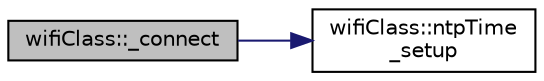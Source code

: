 digraph "wifiClass::_connect"
{
 // LATEX_PDF_SIZE
  edge [fontname="Helvetica",fontsize="10",labelfontname="Helvetica",labelfontsize="10"];
  node [fontname="Helvetica",fontsize="10",shape=record];
  rankdir="LR";
  Node1 [label="wifiClass::_connect",height=0.2,width=0.4,color="black", fillcolor="grey75", style="filled", fontcolor="black",tooltip=" "];
  Node1 -> Node2 [color="midnightblue",fontsize="10",style="solid",fontname="Helvetica"];
  Node2 [label="wifiClass::ntpTime\l_setup",height=0.2,width=0.4,color="black", fillcolor="white", style="filled",URL="$classwifi_class.html#aed850f756a10cd206f26744681938c6a",tooltip=" "];
}
